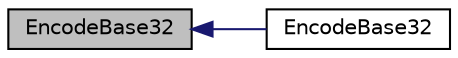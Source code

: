 digraph "EncodeBase32"
{
  edge [fontname="Helvetica",fontsize="10",labelfontname="Helvetica",labelfontsize="10"];
  node [fontname="Helvetica",fontsize="10",shape=record];
  rankdir="LR";
  Node22 [label="EncodeBase32",height=0.2,width=0.4,color="black", fillcolor="grey75", style="filled", fontcolor="black"];
  Node22 -> Node23 [dir="back",color="midnightblue",fontsize="10",style="solid",fontname="Helvetica"];
  Node23 [label="EncodeBase32",height=0.2,width=0.4,color="black", fillcolor="white", style="filled",URL="$da/dd6/utilstrencodings_8cpp.html#aa4484ee0b7560f87051606f109e5d96a"];
}
